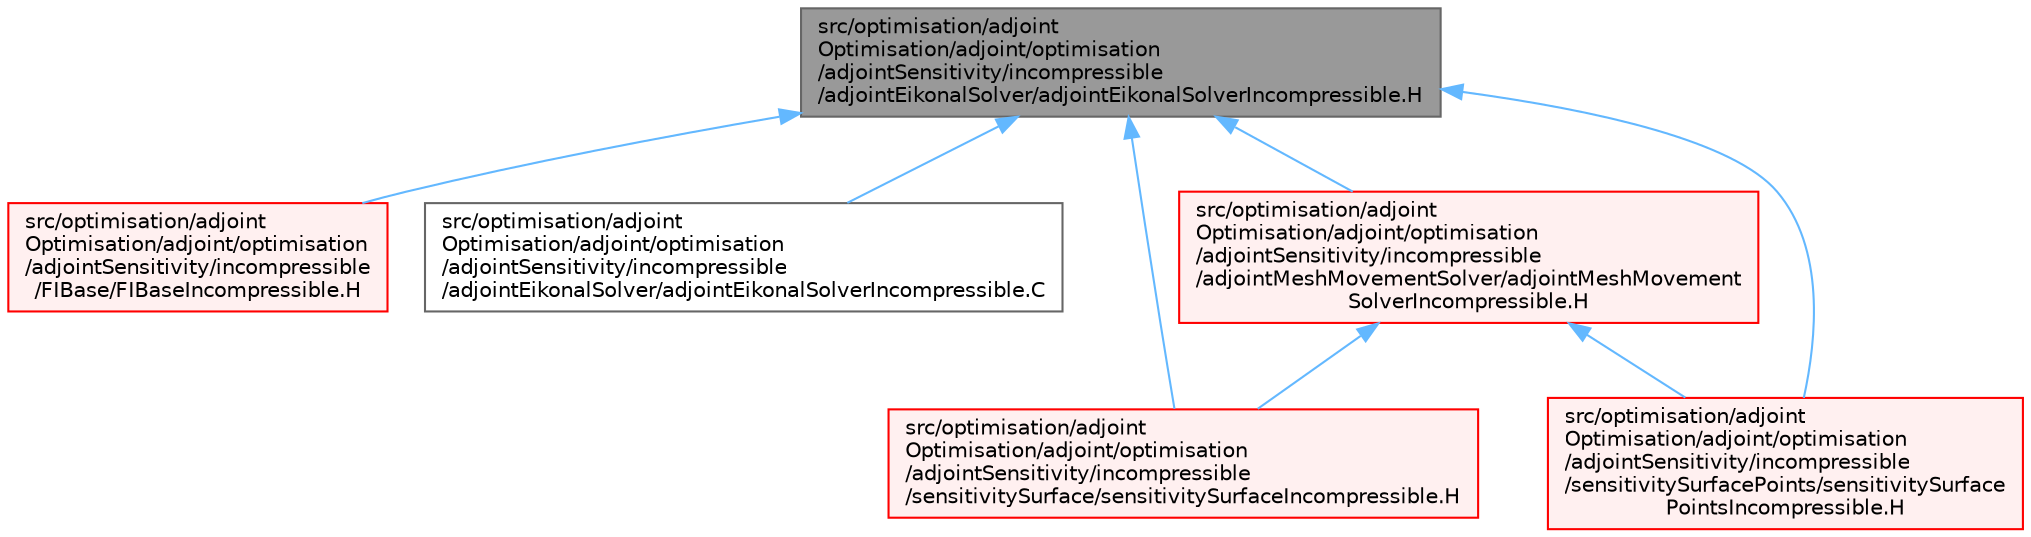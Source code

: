 digraph "src/optimisation/adjointOptimisation/adjoint/optimisation/adjointSensitivity/incompressible/adjointEikonalSolver/adjointEikonalSolverIncompressible.H"
{
 // LATEX_PDF_SIZE
  bgcolor="transparent";
  edge [fontname=Helvetica,fontsize=10,labelfontname=Helvetica,labelfontsize=10];
  node [fontname=Helvetica,fontsize=10,shape=box,height=0.2,width=0.4];
  Node1 [id="Node000001",label="src/optimisation/adjoint\lOptimisation/adjoint/optimisation\l/adjointSensitivity/incompressible\l/adjointEikonalSolver/adjointEikonalSolverIncompressible.H",height=0.2,width=0.4,color="gray40", fillcolor="grey60", style="filled", fontcolor="black",tooltip=" "];
  Node1 -> Node2 [id="edge1_Node000001_Node000002",dir="back",color="steelblue1",style="solid",tooltip=" "];
  Node2 [id="Node000002",label="src/optimisation/adjoint\lOptimisation/adjoint/optimisation\l/adjointSensitivity/incompressible\l/FIBase/FIBaseIncompressible.H",height=0.2,width=0.4,color="red", fillcolor="#FFF0F0", style="filled",URL="$FIBaseIncompressible_8H.html",tooltip=" "];
  Node1 -> Node8 [id="edge2_Node000001_Node000008",dir="back",color="steelblue1",style="solid",tooltip=" "];
  Node8 [id="Node000008",label="src/optimisation/adjoint\lOptimisation/adjoint/optimisation\l/adjointSensitivity/incompressible\l/adjointEikonalSolver/adjointEikonalSolverIncompressible.C",height=0.2,width=0.4,color="grey40", fillcolor="white", style="filled",URL="$adjointEikonalSolverIncompressible_8C.html",tooltip=" "];
  Node1 -> Node9 [id="edge3_Node000001_Node000009",dir="back",color="steelblue1",style="solid",tooltip=" "];
  Node9 [id="Node000009",label="src/optimisation/adjoint\lOptimisation/adjoint/optimisation\l/adjointSensitivity/incompressible\l/adjointMeshMovementSolver/adjointMeshMovement\lSolverIncompressible.H",height=0.2,width=0.4,color="red", fillcolor="#FFF0F0", style="filled",URL="$adjointMeshMovementSolverIncompressible_8H.html",tooltip=" "];
  Node9 -> Node11 [id="edge4_Node000009_Node000011",dir="back",color="steelblue1",style="solid",tooltip=" "];
  Node11 [id="Node000011",label="src/optimisation/adjoint\lOptimisation/adjoint/optimisation\l/adjointSensitivity/incompressible\l/sensitivitySurface/sensitivitySurfaceIncompressible.H",height=0.2,width=0.4,color="red", fillcolor="#FFF0F0", style="filled",URL="$sensitivitySurfaceIncompressible_8H.html",tooltip=" "];
  Node9 -> Node19 [id="edge5_Node000009_Node000019",dir="back",color="steelblue1",style="solid",tooltip=" "];
  Node19 [id="Node000019",label="src/optimisation/adjoint\lOptimisation/adjoint/optimisation\l/adjointSensitivity/incompressible\l/sensitivitySurfacePoints/sensitivitySurface\lPointsIncompressible.H",height=0.2,width=0.4,color="red", fillcolor="#FFF0F0", style="filled",URL="$sensitivitySurfacePointsIncompressible_8H.html",tooltip=" "];
  Node1 -> Node11 [id="edge6_Node000001_Node000011",dir="back",color="steelblue1",style="solid",tooltip=" "];
  Node1 -> Node19 [id="edge7_Node000001_Node000019",dir="back",color="steelblue1",style="solid",tooltip=" "];
}
